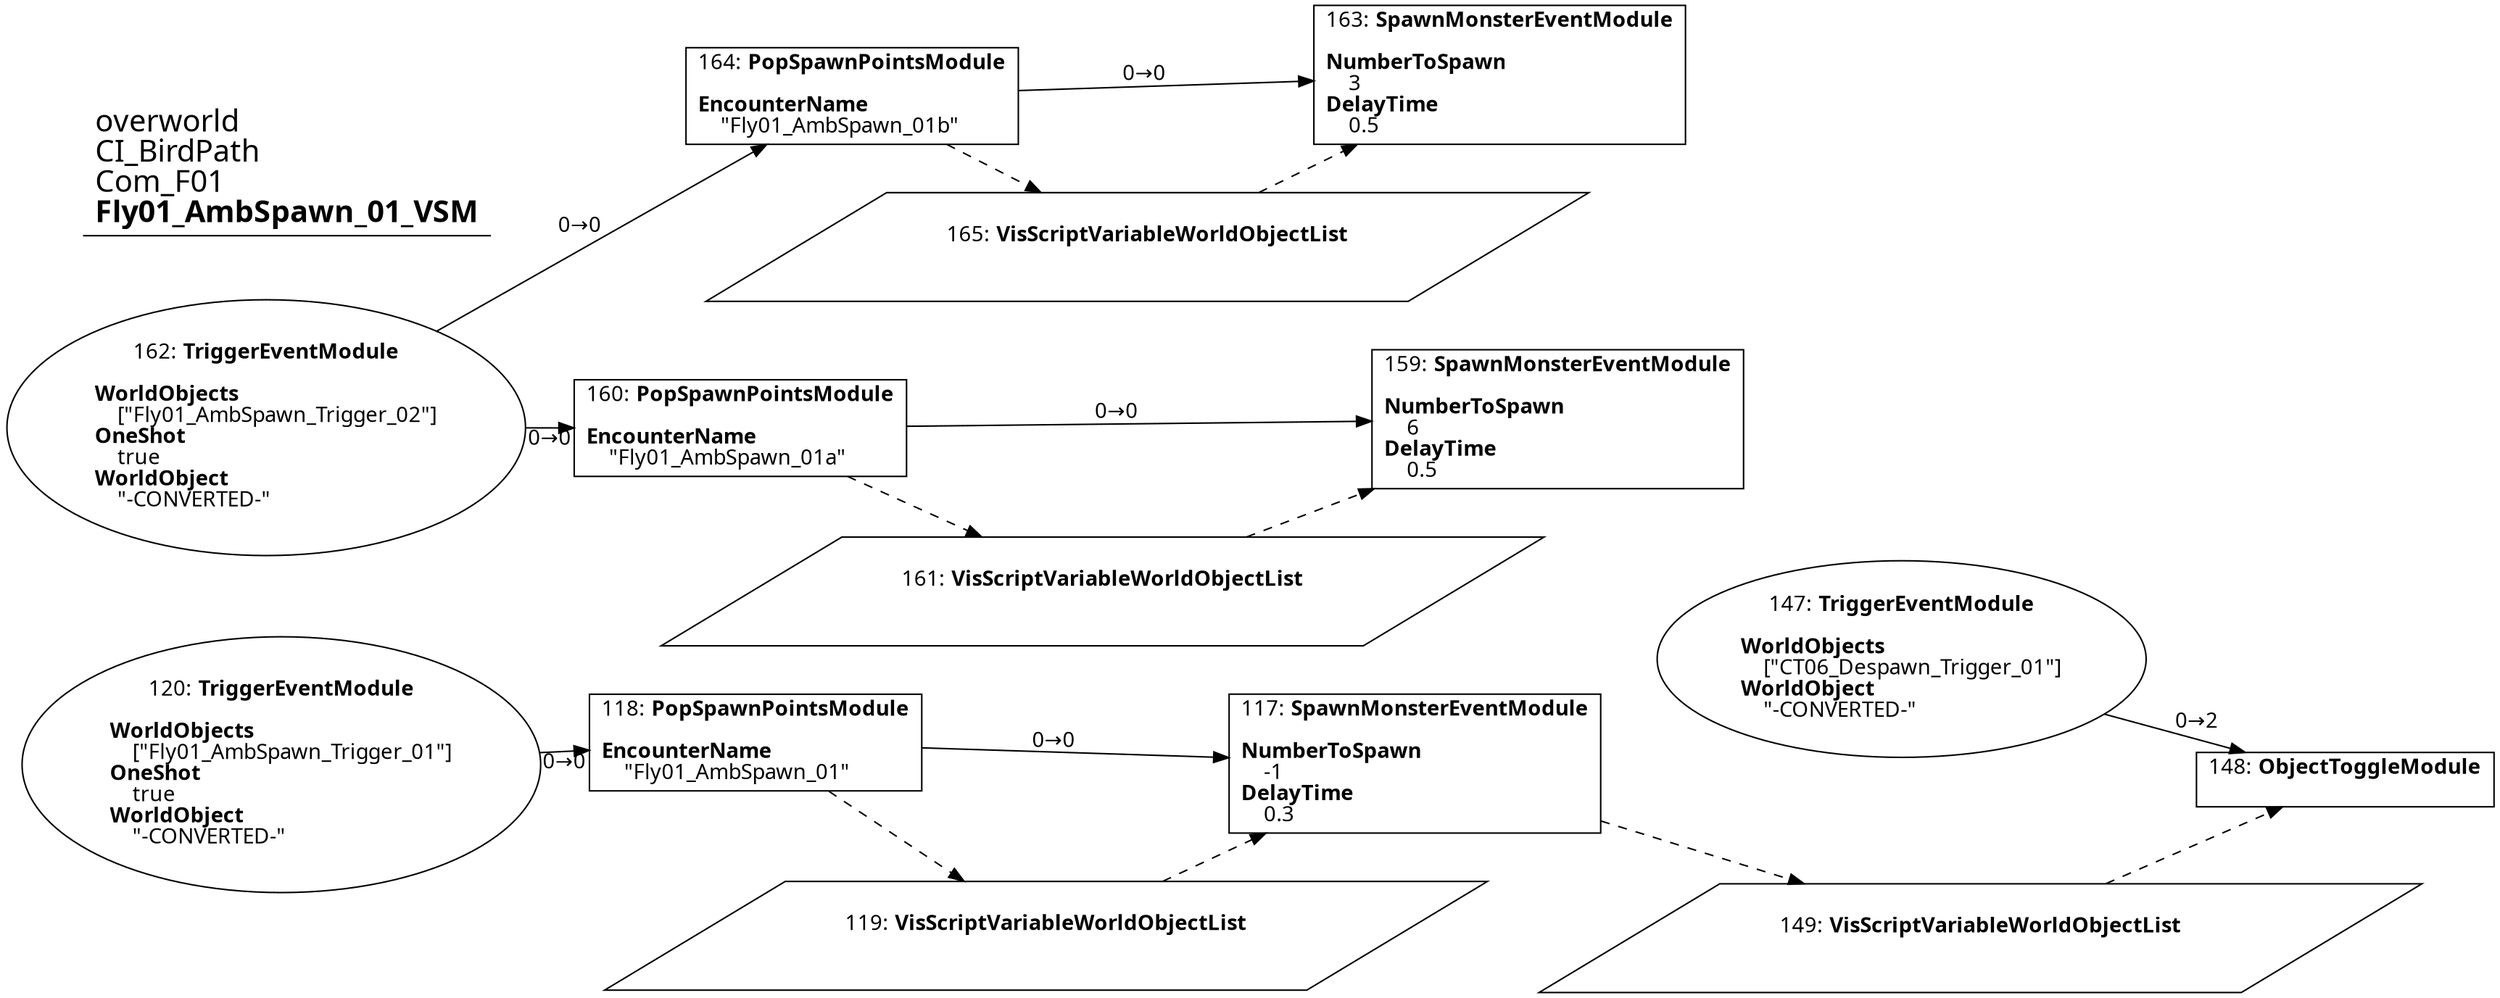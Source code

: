 digraph {
    layout = fdp;
    overlap = prism;
    sep = "+16";
    splines = spline;

    node [ shape = box ];

    graph [ fontname = "Segoe UI" ];
    node [ fontname = "Segoe UI" ];
    edge [ fontname = "Segoe UI" ];

    117 [ label = <117: <b>SpawnMonsterEventModule</b><br/><br/><b>NumberToSpawn</b><br align="left"/>    -1<br align="left"/><b>DelayTime</b><br align="left"/>    0.3<br align="left"/>> ];
    117 [ pos = "0.47900003,-2.5660002!" ];
    119 -> 117 [ style = dashed ];
    117 -> 149 [ style = dashed ];

    118 [ label = <118: <b>PopSpawnPointsModule</b><br/><br/><b>EncounterName</b><br align="left"/>    &quot;Fly01_AmbSpawn_01&quot;<br align="left"/>> ];
    118 [ pos = "0.022000002,-2.5660002!" ];
    118 -> 117 [ label = "0→0" ];
    118 -> 119 [ style = dashed ];

    119 [ label = <119: <b>VisScriptVariableWorldObjectList</b><br/><br/>> ];
    119 [ shape = parallelogram ]
    119 [ pos = "0.27600002,-2.686!" ];

    120 [ label = <120: <b>TriggerEventModule</b><br/><br/><b>WorldObjects</b><br align="left"/>    [&quot;Fly01_AmbSpawn_Trigger_01&quot;]<br align="left"/><b>OneShot</b><br align="left"/>    true<br align="left"/><b>WorldObject</b><br align="left"/>    &quot;-CONVERTED-&quot;<br align="left"/>> ];
    120 [ shape = oval ]
    120 [ pos = "-0.37500003,-2.5660002!" ];
    120 -> 118 [ label = "0→0" ];

    147 [ label = <147: <b>TriggerEventModule</b><br/><br/><b>WorldObjects</b><br align="left"/>    [&quot;CT06_Despawn_Trigger_01&quot;]<br align="left"/><b>WorldObject</b><br align="left"/>    &quot;-CONVERTED-&quot;<br align="left"/>> ];
    147 [ shape = oval ]
    147 [ pos = "0.81700003,-2.5240002!" ];
    147 -> 148 [ label = "0→2" ];

    148 [ label = <148: <b>ObjectToggleModule</b><br/><br/>> ];
    148 [ pos = "1.0810001,-2.594!" ];
    149 -> 148 [ style = dashed ];

    149 [ label = <149: <b>VisScriptVariableWorldObjectList</b><br/><br/>> ];
    149 [ shape = parallelogram ]
    149 [ pos = "0.82400006,-2.7740002!" ];

    159 [ label = <159: <b>SpawnMonsterEventModule</b><br/><br/><b>NumberToSpawn</b><br align="left"/>    6<br align="left"/><b>DelayTime</b><br align="left"/>    0.5<br align="left"/>> ];
    159 [ pos = "0.46800002,-2.262!" ];
    161 -> 159 [ style = dashed ];

    160 [ label = <160: <b>PopSpawnPointsModule</b><br/><br/><b>EncounterName</b><br align="left"/>    &quot;Fly01_AmbSpawn_01a&quot;<br align="left"/>> ];
    160 [ pos = "0.013,-2.262!" ];
    160 -> 159 [ label = "0→0" ];
    160 -> 161 [ style = dashed ];

    161 [ label = <161: <b>VisScriptVariableWorldObjectList</b><br/><br/>> ];
    161 [ shape = parallelogram ]
    161 [ pos = "0.26700002,-2.3820002!" ];

    162 [ label = <162: <b>TriggerEventModule</b><br/><br/><b>WorldObjects</b><br align="left"/>    [&quot;Fly01_AmbSpawn_Trigger_02&quot;]<br align="left"/><b>OneShot</b><br align="left"/>    true<br align="left"/><b>WorldObject</b><br align="left"/>    &quot;-CONVERTED-&quot;<br align="left"/>> ];
    162 [ shape = oval ]
    162 [ pos = "-0.384,-2.262!" ];
    162 -> 160 [ label = "0→0" ];
    162 -> 164 [ label = "0→0" ];

    163 [ label = <163: <b>SpawnMonsterEventModule</b><br/><br/><b>NumberToSpawn</b><br align="left"/>    3<br align="left"/><b>DelayTime</b><br align="left"/>    0.5<br align="left"/>> ];
    163 [ pos = "0.462,-1.9900001!" ];
    165 -> 163 [ style = dashed ];

    164 [ label = <164: <b>PopSpawnPointsModule</b><br/><br/><b>EncounterName</b><br align="left"/>    &quot;Fly01_AmbSpawn_01b&quot;<br align="left"/>> ];
    164 [ pos = "0.007,-1.9900001!" ];
    164 -> 163 [ label = "0→0" ];
    164 -> 165 [ style = dashed ];

    165 [ label = <165: <b>VisScriptVariableWorldObjectList</b><br/><br/>> ];
    165 [ shape = parallelogram ]
    165 [ pos = "0.261,-2.1100001!" ];

    title [ pos = "-0.38500002,-1.9890001!" ];
    title [ shape = underline ];
    title [ label = <<font point-size="20">overworld<br align="left"/>CI_BirdPath<br align="left"/>Com_F01<br align="left"/><b>Fly01_AmbSpawn_01_VSM</b><br align="left"/></font>> ];
}
